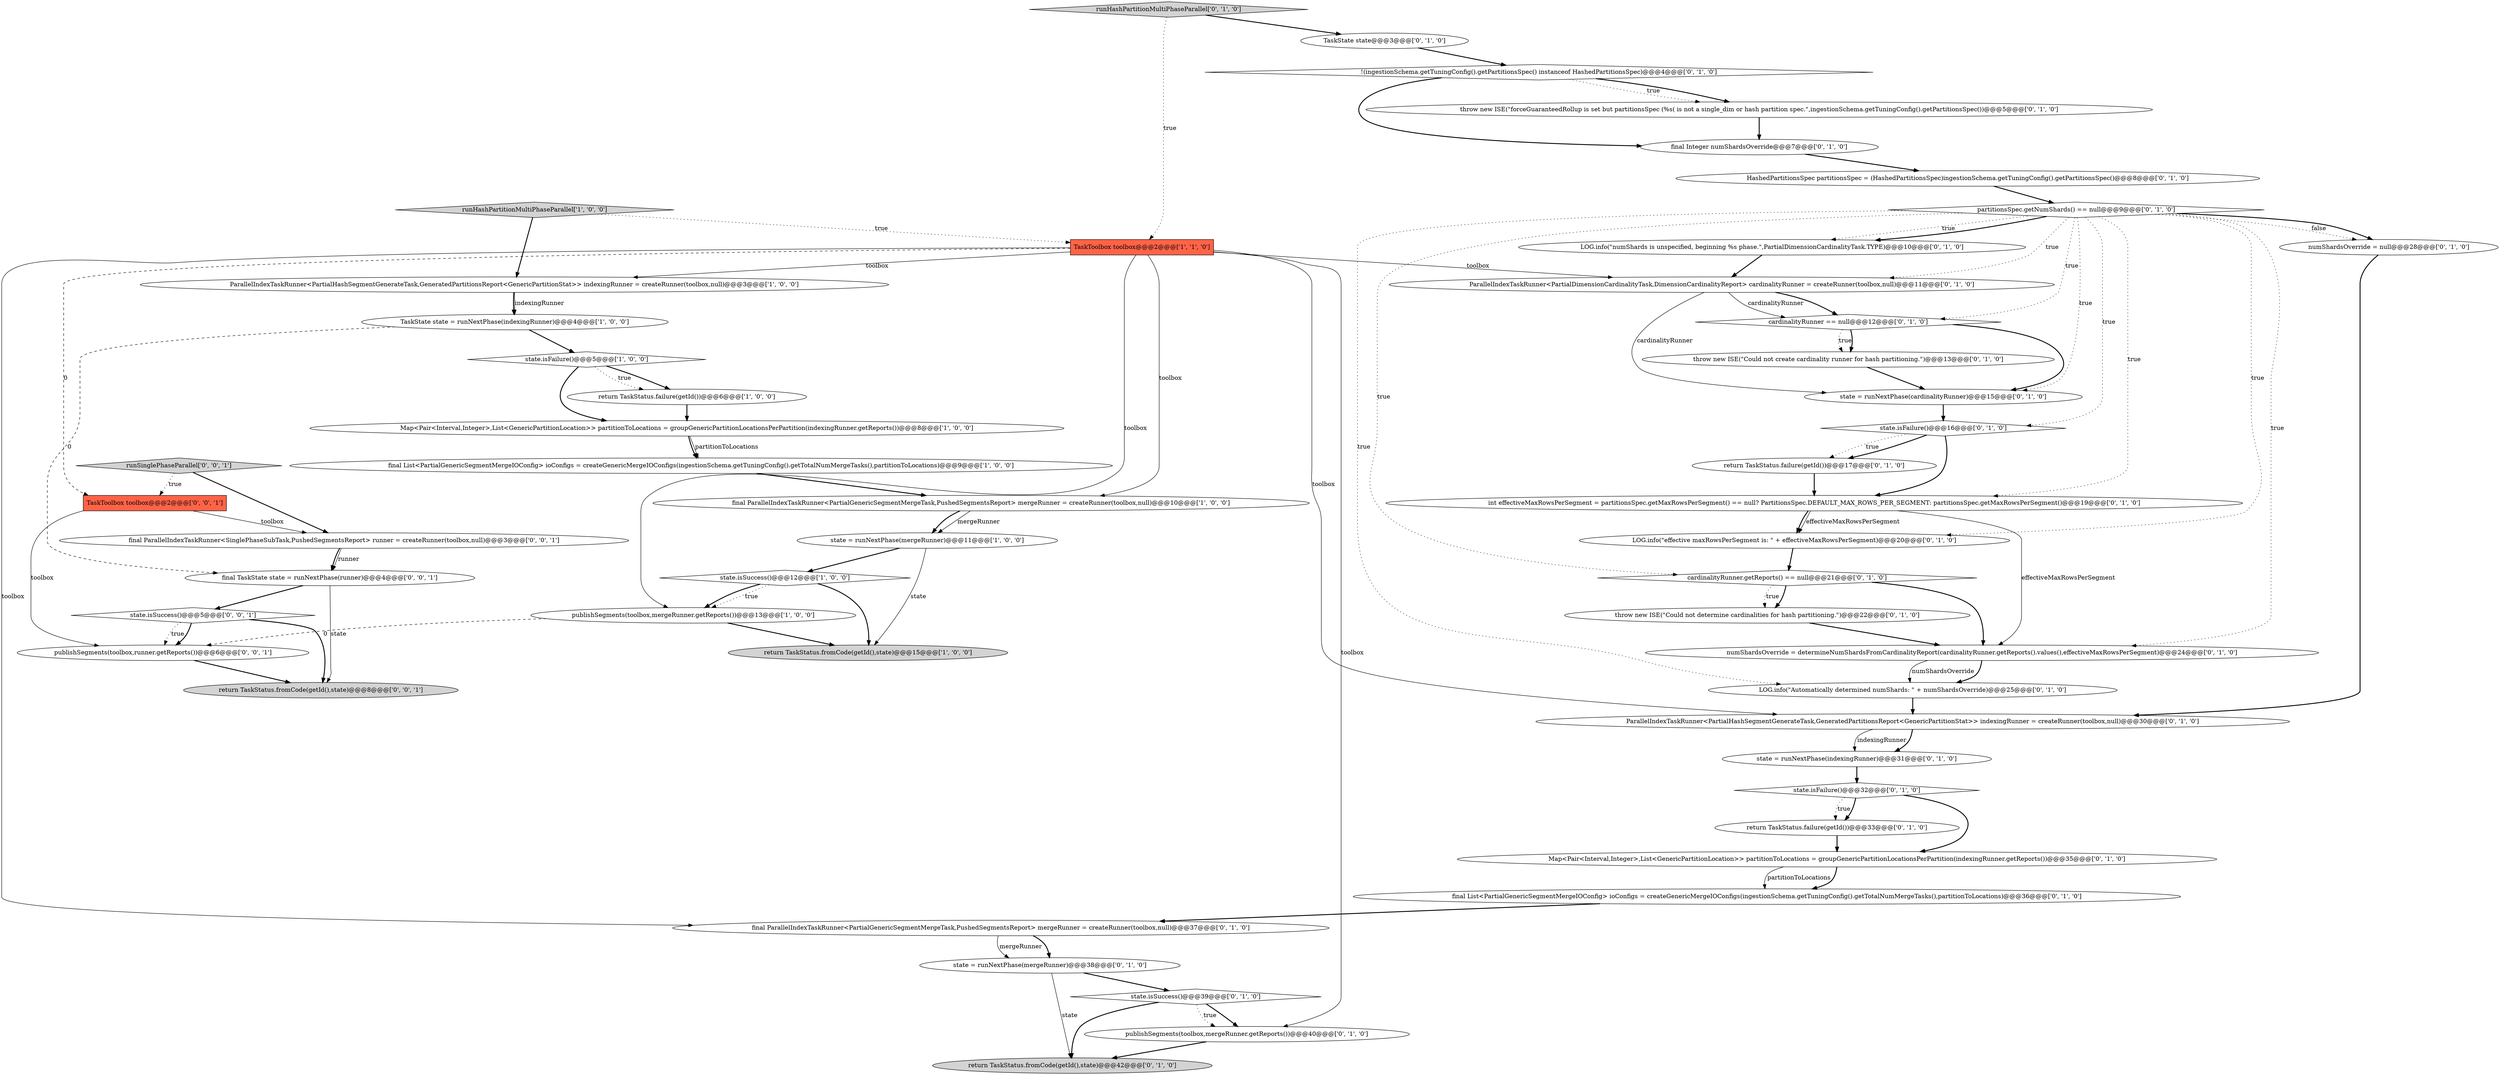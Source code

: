 digraph {
20 [style = filled, label = "return TaskStatus.failure(getId())@@@17@@@['0', '1', '0']", fillcolor = white, shape = ellipse image = "AAA0AAABBB2BBB"];
51 [style = filled, label = "publishSegments(toolbox,runner.getReports())@@@6@@@['0', '0', '1']", fillcolor = white, shape = ellipse image = "AAA0AAABBB3BBB"];
1 [style = filled, label = "return TaskStatus.failure(getId())@@@6@@@['1', '0', '0']", fillcolor = white, shape = ellipse image = "AAA0AAABBB1BBB"];
38 [style = filled, label = "publishSegments(toolbox,mergeRunner.getReports())@@@40@@@['0', '1', '0']", fillcolor = white, shape = ellipse image = "AAA0AAABBB2BBB"];
6 [style = filled, label = "TaskState state = runNextPhase(indexingRunner)@@@4@@@['1', '0', '0']", fillcolor = white, shape = ellipse image = "AAA0AAABBB1BBB"];
39 [style = filled, label = "cardinalityRunner.getReports() == null@@@21@@@['0', '1', '0']", fillcolor = white, shape = diamond image = "AAA1AAABBB2BBB"];
42 [style = filled, label = "state.isFailure()@@@16@@@['0', '1', '0']", fillcolor = white, shape = diamond image = "AAA0AAABBB2BBB"];
32 [style = filled, label = "state = runNextPhase(mergeRunner)@@@38@@@['0', '1', '0']", fillcolor = white, shape = ellipse image = "AAA0AAABBB2BBB"];
12 [style = filled, label = "return TaskStatus.fromCode(getId(),state)@@@15@@@['1', '0', '0']", fillcolor = lightgray, shape = ellipse image = "AAA0AAABBB1BBB"];
9 [style = filled, label = "runHashPartitionMultiPhaseParallel['1', '0', '0']", fillcolor = lightgray, shape = diamond image = "AAA0AAABBB1BBB"];
7 [style = filled, label = "state.isFailure()@@@5@@@['1', '0', '0']", fillcolor = white, shape = diamond image = "AAA0AAABBB1BBB"];
35 [style = filled, label = "throw new ISE(\"Could not determine cardinalities for hash partitioning.\")@@@22@@@['0', '1', '0']", fillcolor = white, shape = ellipse image = "AAA1AAABBB2BBB"];
8 [style = filled, label = "state = runNextPhase(mergeRunner)@@@11@@@['1', '0', '0']", fillcolor = white, shape = ellipse image = "AAA0AAABBB1BBB"];
25 [style = filled, label = "runHashPartitionMultiPhaseParallel['0', '1', '0']", fillcolor = lightgray, shape = diamond image = "AAA0AAABBB2BBB"];
19 [style = filled, label = "state = runNextPhase(indexingRunner)@@@31@@@['0', '1', '0']", fillcolor = white, shape = ellipse image = "AAA1AAABBB2BBB"];
2 [style = filled, label = "TaskToolbox toolbox@@@2@@@['1', '1', '0']", fillcolor = tomato, shape = box image = "AAA0AAABBB1BBB"];
44 [style = filled, label = "LOG.info(\"effective maxRowsPerSegment is: \" + effectiveMaxRowsPerSegment)@@@20@@@['0', '1', '0']", fillcolor = white, shape = ellipse image = "AAA1AAABBB2BBB"];
14 [style = filled, label = "cardinalityRunner == null@@@12@@@['0', '1', '0']", fillcolor = white, shape = diamond image = "AAA1AAABBB2BBB"];
37 [style = filled, label = "final Integer numShardsOverride@@@7@@@['0', '1', '0']", fillcolor = white, shape = ellipse image = "AAA1AAABBB2BBB"];
3 [style = filled, label = "ParallelIndexTaskRunner<PartialHashSegmentGenerateTask,GeneratedPartitionsReport<GenericPartitionStat>> indexingRunner = createRunner(toolbox,null)@@@3@@@['1', '0', '0']", fillcolor = white, shape = ellipse image = "AAA0AAABBB1BBB"];
46 [style = filled, label = "TaskToolbox toolbox@@@2@@@['0', '0', '1']", fillcolor = tomato, shape = box image = "AAA0AAABBB3BBB"];
27 [style = filled, label = "numShardsOverride = null@@@28@@@['0', '1', '0']", fillcolor = white, shape = ellipse image = "AAA1AAABBB2BBB"];
36 [style = filled, label = "state.isFailure()@@@32@@@['0', '1', '0']", fillcolor = white, shape = diamond image = "AAA1AAABBB2BBB"];
4 [style = filled, label = "final ParallelIndexTaskRunner<PartialGenericSegmentMergeTask,PushedSegmentsReport> mergeRunner = createRunner(toolbox,null)@@@10@@@['1', '0', '0']", fillcolor = white, shape = ellipse image = "AAA0AAABBB1BBB"];
50 [style = filled, label = "final TaskState state = runNextPhase(runner)@@@4@@@['0', '0', '1']", fillcolor = white, shape = ellipse image = "AAA0AAABBB3BBB"];
15 [style = filled, label = "LOG.info(\"numShards is unspecified, beginning %s phase.\",PartialDimensionCardinalityTask.TYPE)@@@10@@@['0', '1', '0']", fillcolor = white, shape = ellipse image = "AAA1AAABBB2BBB"];
26 [style = filled, label = "return TaskStatus.failure(getId())@@@33@@@['0', '1', '0']", fillcolor = white, shape = ellipse image = "AAA1AAABBB2BBB"];
31 [style = filled, label = "ParallelIndexTaskRunner<PartialDimensionCardinalityTask,DimensionCardinalityReport> cardinalityRunner = createRunner(toolbox,null)@@@11@@@['0', '1', '0']", fillcolor = white, shape = ellipse image = "AAA1AAABBB2BBB"];
33 [style = filled, label = "partitionsSpec.getNumShards() == null@@@9@@@['0', '1', '0']", fillcolor = white, shape = diamond image = "AAA1AAABBB2BBB"];
34 [style = filled, label = "state = runNextPhase(cardinalityRunner)@@@15@@@['0', '1', '0']", fillcolor = white, shape = ellipse image = "AAA1AAABBB2BBB"];
0 [style = filled, label = "Map<Pair<Interval,Integer>,List<GenericPartitionLocation>> partitionToLocations = groupGenericPartitionLocationsPerPartition(indexingRunner.getReports())@@@8@@@['1', '0', '0']", fillcolor = white, shape = ellipse image = "AAA0AAABBB1BBB"];
28 [style = filled, label = "ParallelIndexTaskRunner<PartialHashSegmentGenerateTask,GeneratedPartitionsReport<GenericPartitionStat>> indexingRunner = createRunner(toolbox,null)@@@30@@@['0', '1', '0']", fillcolor = white, shape = ellipse image = "AAA1AAABBB2BBB"];
30 [style = filled, label = "return TaskStatus.fromCode(getId(),state)@@@42@@@['0', '1', '0']", fillcolor = lightgray, shape = ellipse image = "AAA0AAABBB2BBB"];
47 [style = filled, label = "final ParallelIndexTaskRunner<SinglePhaseSubTask,PushedSegmentsReport> runner = createRunner(toolbox,null)@@@3@@@['0', '0', '1']", fillcolor = white, shape = ellipse image = "AAA0AAABBB3BBB"];
48 [style = filled, label = "state.isSuccess()@@@5@@@['0', '0', '1']", fillcolor = white, shape = diamond image = "AAA0AAABBB3BBB"];
10 [style = filled, label = "publishSegments(toolbox,mergeRunner.getReports())@@@13@@@['1', '0', '0']", fillcolor = white, shape = ellipse image = "AAA0AAABBB1BBB"];
13 [style = filled, label = "HashedPartitionsSpec partitionsSpec = (HashedPartitionsSpec)ingestionSchema.getTuningConfig().getPartitionsSpec()@@@8@@@['0', '1', '0']", fillcolor = white, shape = ellipse image = "AAA1AAABBB2BBB"];
45 [style = filled, label = "return TaskStatus.fromCode(getId(),state)@@@8@@@['0', '0', '1']", fillcolor = lightgray, shape = ellipse image = "AAA0AAABBB3BBB"];
43 [style = filled, label = "!(ingestionSchema.getTuningConfig().getPartitionsSpec() instanceof HashedPartitionsSpec)@@@4@@@['0', '1', '0']", fillcolor = white, shape = diamond image = "AAA0AAABBB2BBB"];
40 [style = filled, label = "final List<PartialGenericSegmentMergeIOConfig> ioConfigs = createGenericMergeIOConfigs(ingestionSchema.getTuningConfig().getTotalNumMergeTasks(),partitionToLocations)@@@36@@@['0', '1', '0']", fillcolor = white, shape = ellipse image = "AAA0AAABBB2BBB"];
29 [style = filled, label = "Map<Pair<Interval,Integer>,List<GenericPartitionLocation>> partitionToLocations = groupGenericPartitionLocationsPerPartition(indexingRunner.getReports())@@@35@@@['0', '1', '0']", fillcolor = white, shape = ellipse image = "AAA0AAABBB2BBB"];
49 [style = filled, label = "runSinglePhaseParallel['0', '0', '1']", fillcolor = lightgray, shape = diamond image = "AAA0AAABBB3BBB"];
22 [style = filled, label = "numShardsOverride = determineNumShardsFromCardinalityReport(cardinalityRunner.getReports().values(),effectiveMaxRowsPerSegment)@@@24@@@['0', '1', '0']", fillcolor = white, shape = ellipse image = "AAA1AAABBB2BBB"];
18 [style = filled, label = "state.isSuccess()@@@39@@@['0', '1', '0']", fillcolor = white, shape = diamond image = "AAA0AAABBB2BBB"];
17 [style = filled, label = "final ParallelIndexTaskRunner<PartialGenericSegmentMergeTask,PushedSegmentsReport> mergeRunner = createRunner(toolbox,null)@@@37@@@['0', '1', '0']", fillcolor = white, shape = ellipse image = "AAA0AAABBB2BBB"];
16 [style = filled, label = "throw new ISE(\"forceGuaranteedRollup is set but partitionsSpec (%s( is not a single_dim or hash partition spec.\",ingestionSchema.getTuningConfig().getPartitionsSpec())@@@5@@@['0', '1', '0']", fillcolor = white, shape = ellipse image = "AAA1AAABBB2BBB"];
11 [style = filled, label = "final List<PartialGenericSegmentMergeIOConfig> ioConfigs = createGenericMergeIOConfigs(ingestionSchema.getTuningConfig().getTotalNumMergeTasks(),partitionToLocations)@@@9@@@['1', '0', '0']", fillcolor = white, shape = ellipse image = "AAA0AAABBB1BBB"];
24 [style = filled, label = "LOG.info(\"Automatically determined numShards: \" + numShardsOverride)@@@25@@@['0', '1', '0']", fillcolor = white, shape = ellipse image = "AAA1AAABBB2BBB"];
41 [style = filled, label = "int effectiveMaxRowsPerSegment = partitionsSpec.getMaxRowsPerSegment() == null? PartitionsSpec.DEFAULT_MAX_ROWS_PER_SEGMENT: partitionsSpec.getMaxRowsPerSegment()@@@19@@@['0', '1', '0']", fillcolor = white, shape = ellipse image = "AAA1AAABBB2BBB"];
23 [style = filled, label = "throw new ISE(\"Could not create cardinality runner for hash partitioning.\")@@@13@@@['0', '1', '0']", fillcolor = white, shape = ellipse image = "AAA1AAABBB2BBB"];
21 [style = filled, label = "TaskState state@@@3@@@['0', '1', '0']", fillcolor = white, shape = ellipse image = "AAA0AAABBB2BBB"];
5 [style = filled, label = "state.isSuccess()@@@12@@@['1', '0', '0']", fillcolor = white, shape = diamond image = "AAA0AAABBB1BBB"];
11->4 [style = bold, label=""];
2->46 [style = dashed, label="0"];
49->46 [style = dotted, label="true"];
22->24 [style = bold, label=""];
31->34 [style = solid, label="cardinalityRunner"];
33->22 [style = dotted, label="true"];
33->24 [style = dotted, label="true"];
4->8 [style = bold, label=""];
33->42 [style = dotted, label="true"];
33->31 [style = dotted, label="true"];
3->6 [style = bold, label=""];
33->27 [style = dotted, label="false"];
21->43 [style = bold, label=""];
48->45 [style = bold, label=""];
33->14 [style = dotted, label="true"];
18->38 [style = bold, label=""];
7->0 [style = bold, label=""];
49->47 [style = bold, label=""];
5->12 [style = bold, label=""];
39->22 [style = bold, label=""];
7->1 [style = bold, label=""];
14->23 [style = dotted, label="true"];
35->22 [style = bold, label=""];
4->8 [style = solid, label="mergeRunner"];
43->16 [style = dotted, label="true"];
41->22 [style = solid, label="effectiveMaxRowsPerSegment"];
33->27 [style = bold, label=""];
34->42 [style = bold, label=""];
32->30 [style = solid, label="state"];
5->10 [style = dotted, label="true"];
33->15 [style = dotted, label="true"];
8->5 [style = bold, label=""];
28->19 [style = solid, label="indexingRunner"];
2->31 [style = solid, label="toolbox"];
27->28 [style = bold, label=""];
41->44 [style = bold, label=""];
39->35 [style = bold, label=""];
2->38 [style = solid, label="toolbox"];
15->31 [style = bold, label=""];
28->19 [style = bold, label=""];
0->11 [style = bold, label=""];
43->16 [style = bold, label=""];
37->13 [style = bold, label=""];
23->34 [style = bold, label=""];
25->21 [style = bold, label=""];
36->26 [style = dotted, label="true"];
17->32 [style = bold, label=""];
41->44 [style = solid, label="effectiveMaxRowsPerSegment"];
42->20 [style = bold, label=""];
14->34 [style = bold, label=""];
29->40 [style = solid, label="partitionToLocations"];
10->51 [style = dashed, label="0"];
14->23 [style = bold, label=""];
50->45 [style = solid, label="state"];
31->14 [style = bold, label=""];
44->39 [style = bold, label=""];
18->30 [style = bold, label=""];
3->6 [style = solid, label="indexingRunner"];
31->14 [style = solid, label="cardinalityRunner"];
33->41 [style = dotted, label="true"];
1->0 [style = bold, label=""];
2->17 [style = solid, label="toolbox"];
51->45 [style = bold, label=""];
42->20 [style = dotted, label="true"];
16->37 [style = bold, label=""];
46->47 [style = solid, label="toolbox"];
7->1 [style = dotted, label="true"];
6->50 [style = dashed, label="0"];
42->41 [style = bold, label=""];
33->15 [style = bold, label=""];
33->34 [style = dotted, label="true"];
2->4 [style = solid, label="toolbox"];
2->3 [style = solid, label="toolbox"];
40->17 [style = bold, label=""];
39->35 [style = dotted, label="true"];
0->11 [style = solid, label="partitionToLocations"];
26->29 [style = bold, label=""];
29->40 [style = bold, label=""];
46->51 [style = solid, label="toolbox"];
33->39 [style = dotted, label="true"];
48->51 [style = dotted, label="true"];
36->29 [style = bold, label=""];
48->51 [style = bold, label=""];
9->3 [style = bold, label=""];
2->28 [style = solid, label="toolbox"];
50->48 [style = bold, label=""];
13->33 [style = bold, label=""];
43->37 [style = bold, label=""];
33->44 [style = dotted, label="true"];
5->10 [style = bold, label=""];
9->2 [style = dotted, label="true"];
2->10 [style = solid, label="toolbox"];
32->18 [style = bold, label=""];
38->30 [style = bold, label=""];
10->12 [style = bold, label=""];
19->36 [style = bold, label=""];
17->32 [style = solid, label="mergeRunner"];
47->50 [style = bold, label=""];
22->24 [style = solid, label="numShardsOverride"];
36->26 [style = bold, label=""];
8->12 [style = solid, label="state"];
18->38 [style = dotted, label="true"];
47->50 [style = solid, label="runner"];
6->7 [style = bold, label=""];
24->28 [style = bold, label=""];
25->2 [style = dotted, label="true"];
20->41 [style = bold, label=""];
}
